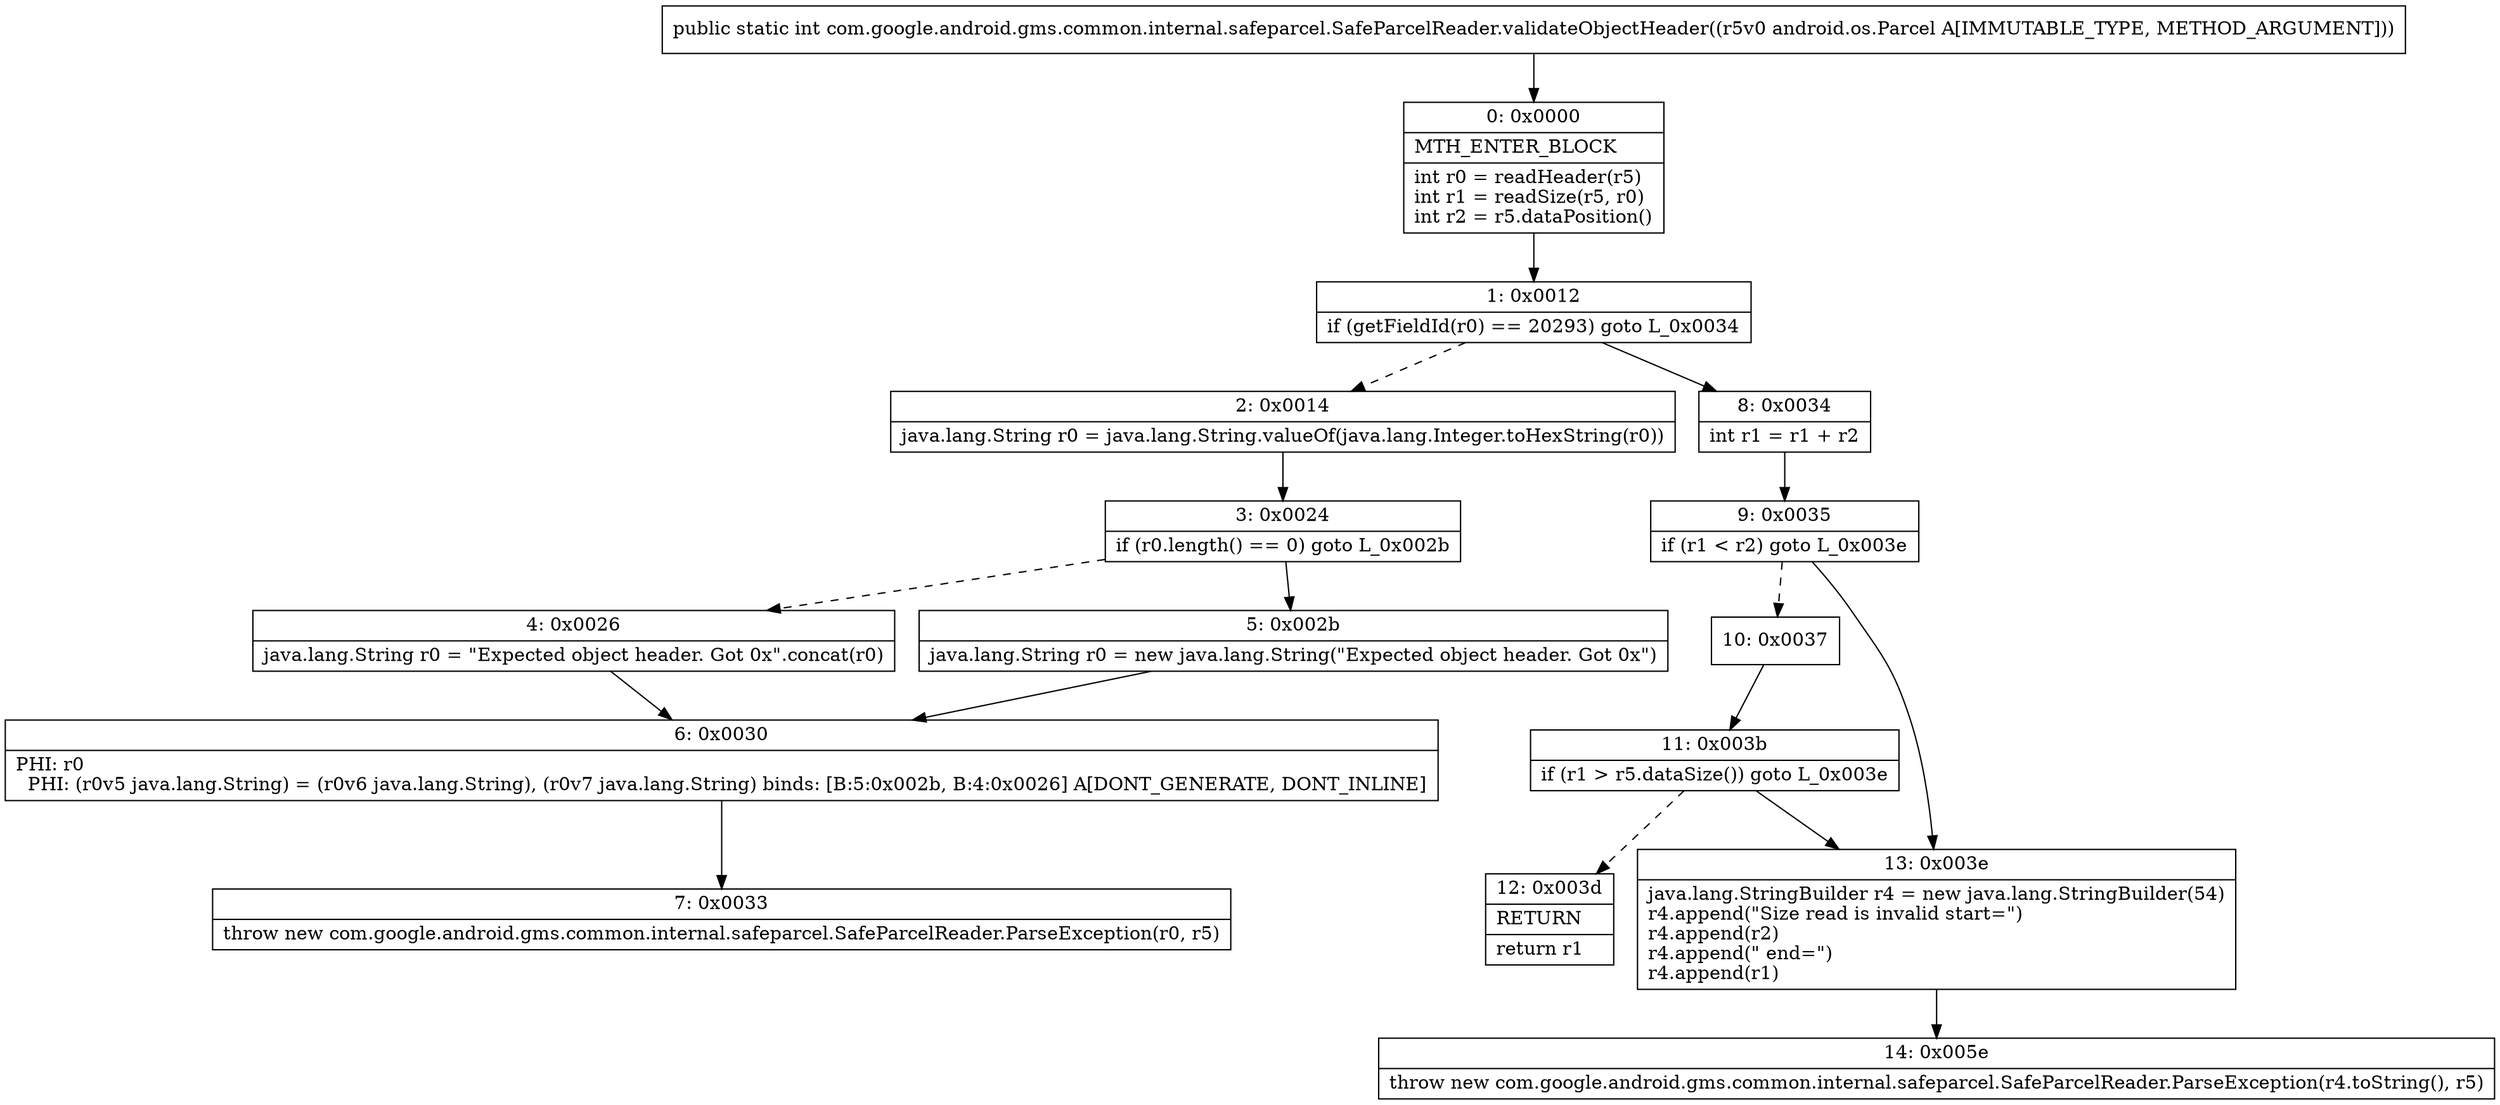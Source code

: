 digraph "CFG forcom.google.android.gms.common.internal.safeparcel.SafeParcelReader.validateObjectHeader(Landroid\/os\/Parcel;)I" {
Node_0 [shape=record,label="{0\:\ 0x0000|MTH_ENTER_BLOCK\l|int r0 = readHeader(r5)\lint r1 = readSize(r5, r0)\lint r2 = r5.dataPosition()\l}"];
Node_1 [shape=record,label="{1\:\ 0x0012|if (getFieldId(r0) == 20293) goto L_0x0034\l}"];
Node_2 [shape=record,label="{2\:\ 0x0014|java.lang.String r0 = java.lang.String.valueOf(java.lang.Integer.toHexString(r0))\l}"];
Node_3 [shape=record,label="{3\:\ 0x0024|if (r0.length() == 0) goto L_0x002b\l}"];
Node_4 [shape=record,label="{4\:\ 0x0026|java.lang.String r0 = \"Expected object header. Got 0x\".concat(r0)\l}"];
Node_5 [shape=record,label="{5\:\ 0x002b|java.lang.String r0 = new java.lang.String(\"Expected object header. Got 0x\")\l}"];
Node_6 [shape=record,label="{6\:\ 0x0030|PHI: r0 \l  PHI: (r0v5 java.lang.String) = (r0v6 java.lang.String), (r0v7 java.lang.String) binds: [B:5:0x002b, B:4:0x0026] A[DONT_GENERATE, DONT_INLINE]\l}"];
Node_7 [shape=record,label="{7\:\ 0x0033|throw new com.google.android.gms.common.internal.safeparcel.SafeParcelReader.ParseException(r0, r5)\l}"];
Node_8 [shape=record,label="{8\:\ 0x0034|int r1 = r1 + r2\l}"];
Node_9 [shape=record,label="{9\:\ 0x0035|if (r1 \< r2) goto L_0x003e\l}"];
Node_10 [shape=record,label="{10\:\ 0x0037}"];
Node_11 [shape=record,label="{11\:\ 0x003b|if (r1 \> r5.dataSize()) goto L_0x003e\l}"];
Node_12 [shape=record,label="{12\:\ 0x003d|RETURN\l|return r1\l}"];
Node_13 [shape=record,label="{13\:\ 0x003e|java.lang.StringBuilder r4 = new java.lang.StringBuilder(54)\lr4.append(\"Size read is invalid start=\")\lr4.append(r2)\lr4.append(\" end=\")\lr4.append(r1)\l}"];
Node_14 [shape=record,label="{14\:\ 0x005e|throw new com.google.android.gms.common.internal.safeparcel.SafeParcelReader.ParseException(r4.toString(), r5)\l}"];
MethodNode[shape=record,label="{public static int com.google.android.gms.common.internal.safeparcel.SafeParcelReader.validateObjectHeader((r5v0 android.os.Parcel A[IMMUTABLE_TYPE, METHOD_ARGUMENT])) }"];
MethodNode -> Node_0;
Node_0 -> Node_1;
Node_1 -> Node_2[style=dashed];
Node_1 -> Node_8;
Node_2 -> Node_3;
Node_3 -> Node_4[style=dashed];
Node_3 -> Node_5;
Node_4 -> Node_6;
Node_5 -> Node_6;
Node_6 -> Node_7;
Node_8 -> Node_9;
Node_9 -> Node_10[style=dashed];
Node_9 -> Node_13;
Node_10 -> Node_11;
Node_11 -> Node_12[style=dashed];
Node_11 -> Node_13;
Node_13 -> Node_14;
}

